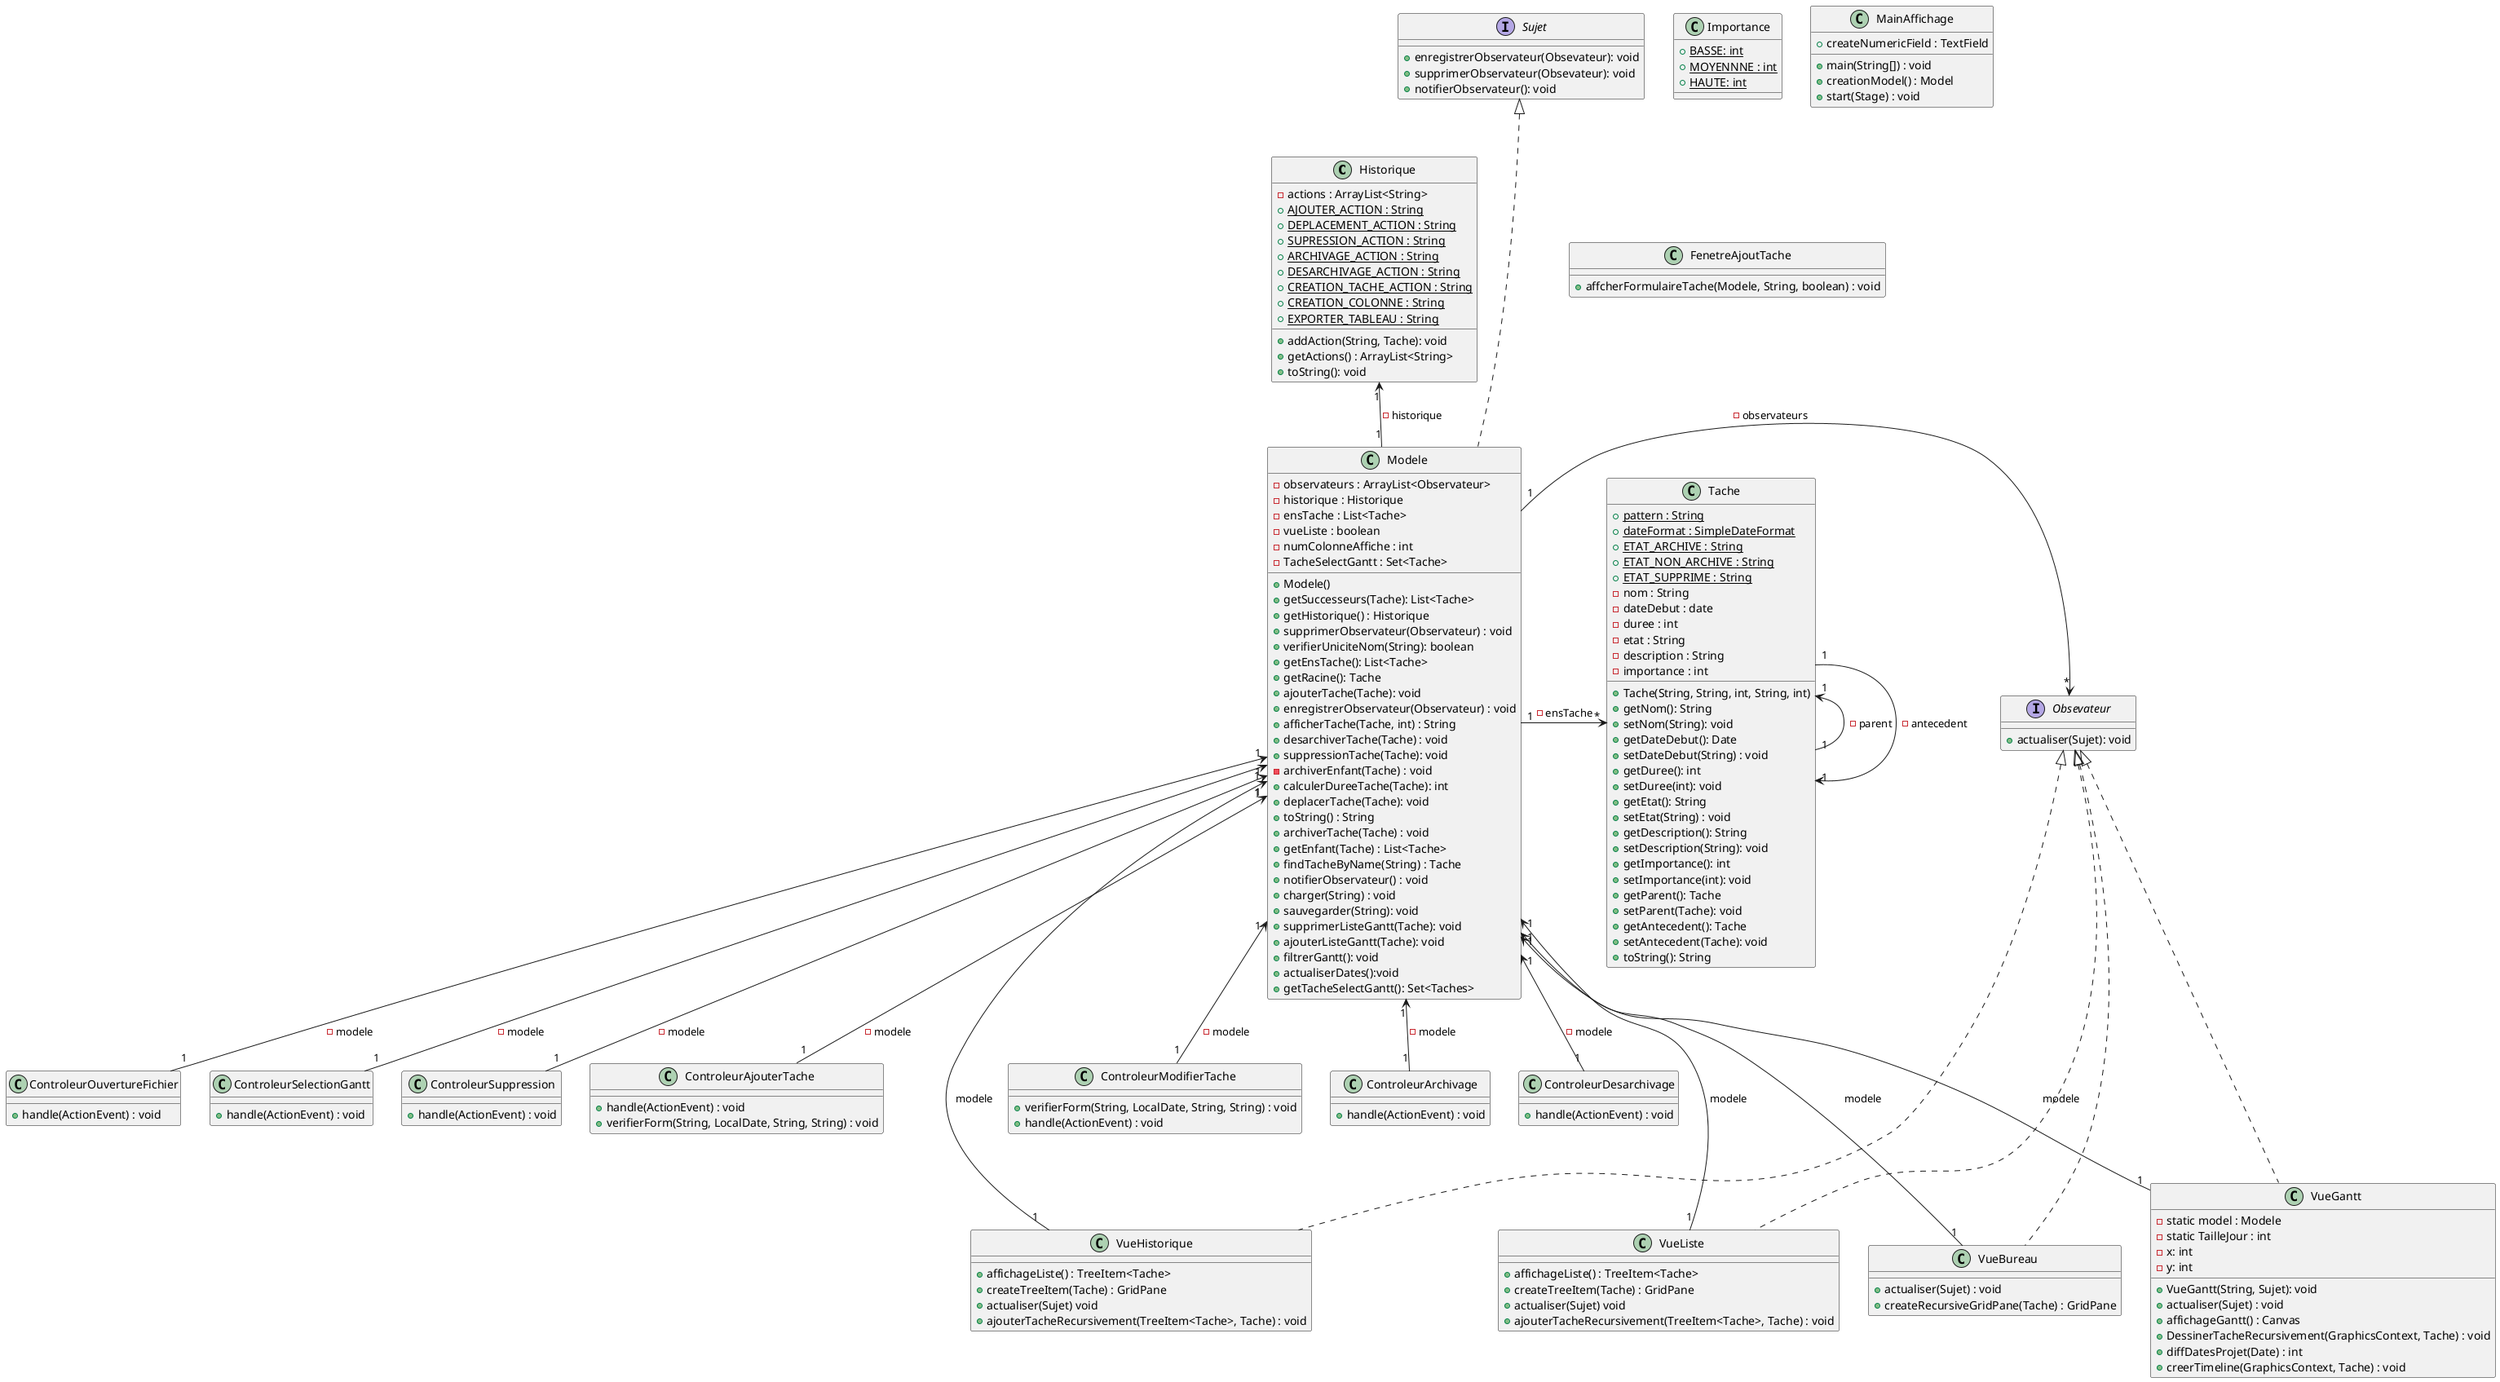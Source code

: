 @startuml



class Historique{
  - actions : ArrayList<String>
  + {static} AJOUTER_ACTION : String
  + {static} DEPLACEMENT_ACTION : String
  + {static} SUPRESSION_ACTION : String
  + {static} ARCHIVAGE_ACTION : String
  + {static} DESARCHIVAGE_ACTION : String
  + {static} CREATION_TACHE_ACTION : String
  + {static} CREATION_COLONNE : String
  + {static} EXPORTER_TABLEAU : String
  + addAction(String, Tache): void
  + getActions() : ArrayList<String>
  + toString(): void
}

class Importance{
  +{static} BASSE: int 
  +{static} MOYENNNE : int
  +{static} HAUTE: int
}

interface Sujet{
  + enregistrerObservateur(Obsevateur): void
  + supprimerObservateur(Obsevateur): void
  + notifierObservateur(): void
}

interface Obsevateur{
  +actualiser(Sujet): void
}


class VueBureau{
  +actualiser(Sujet) : void
  + createRecursiveGridPane(Tache) : GridPane
}

class VueListe{

  + affichageListe() : TreeItem<Tache>
  + createTreeItem(Tache) : GridPane
  + actualiser(Sujet) void
  + ajouterTacheRecursivement(TreeItem<Tache>, Tache) : void
}

class VueHistorique{

  + affichageListe() : TreeItem<Tache>
  + createTreeItem(Tache) : GridPane
  + actualiser(Sujet) void
  + ajouterTacheRecursivement(TreeItem<Tache>, Tache) : void
}

class VueGantt{
  - static model : Modele
  - static TailleJour : int
  - x: int
  - y: int
  + VueGantt(String, Sujet): void
  + actualiser(Sujet) : void
  + affichageGantt() : Canvas
  + DessinerTacheRecursivement(GraphicsContext, Tache) : void
  + diffDatesProjet(Date) : int
  + creerTimeline(GraphicsContext, Tache) : void
}


class Modele{
  - observateurs : ArrayList<Observateur>
  - historique : Historique
  - ensTache : List<Tache>
  - vueListe : boolean
  - numColonneAffiche : int
  - TacheSelectGantt : Set<Tache>
  
  + Modele()
  + getSuccesseurs(Tache): List<Tache>
  + getHistorique() : Historique
  + supprimerObservateur(Observateur) : void
  +verifierUniciteNom(String): boolean
  + getEnsTache(): List<Tache>
  + getRacine(): Tache
  +ajouterTache(Tache): void
  +enregistrerObservateur(Observateur) : void
  +afficherTache(Tache, int) : String
  +desarchiverTache(Tache) : void
  +suppressionTache(Tache): void
  -archiverEnfant(Tache) : void
  +calculerDureeTache(Tache): int
  +deplacerTache(Tache): void
  +toString() : String
  +archiverTache(Tache) : void
  +getEnfant(Tache) : List<Tache>
  +findTacheByName(String) : Tache
  +notifierObservateur() : void
  + charger(String) : void
  +sauvegarder(String): void
  +supprimerListeGantt(Tache): void
  +ajouterListeGantt(Tache): void
  +filtrerGantt(): void
  +actualiserDates():void
  +getTacheSelectGantt(): Set<Taches>
}

class MainAffichage{
  + main(String[]) : void
  + creationModel() : Model
  + createNumericField : TextField
  + start(Stage) : void
}

class FenetreAjoutTache{
  + affcherFormulaireTache(Modele, String, boolean) : void
}

class ControleurAjouterTache{
  + handle(ActionEvent) : void
  + verifierForm(String, LocalDate, String, String) : void
}
class ControleurModifierTache{
  + verifierForm(String, LocalDate, String, String) : void
  + handle(ActionEvent) : void
}
class ControleurArchivage{
  + handle(ActionEvent) : void
}
class ControleurDesarchivage{
  + handle(ActionEvent) : void
}
class ControleurOuvertureFichier{
  + handle(ActionEvent) : void
}
class ControleurSelectionGantt{
  + handle(ActionEvent) : void
}
class ControleurSuppression{
  + handle(ActionEvent) : void
}


class Tache{
  +{static} pattern : String
  +{static} dateFormat : SimpleDateFormat
  +{static} ETAT_ARCHIVE : String
  +{static} ETAT_NON_ARCHIVE : String
  +{static} ETAT_SUPPRIME : String
  - nom : String
  - dateDebut : date
  - duree : int 
  - etat : String
  - description : String
  - importance : int
  
  + Tache(String, String, int, String, int)
  + getNom(): String
  + setNom(String): void
  + getDateDebut(): Date 
  + setDateDebut(String) : void 
  + getDuree(): int 
  + setDuree(int): void
  + getEtat(): String 
  + setEtat(String) : void
  + getDescription(): String
  + setDescription(String): void
  + getImportance(): int 
  + setImportance(int): void
  + getParent(): Tache 
  + setParent(Tache): void 
  + getAntecedent(): Tache
  + setAntecedent(Tache): void
  + toString(): String 
}

'''Relations

Modele -up-.|> Sujet
VueBureau -up-.|> Obsevateur
VueListe -up-.|> Obsevateur
VueHistorique -up-.|> Obsevateur
VueGantt -up-.|> Obsevateur

Modele "1" -> "*" Obsevateur : -observateurs
Modele "1" -> "*" Tache: -ensTache
Modele "1" -up-> "1" Historique: -historique
Modele "1"  <-- "1" ControleurModifierTache: -modele
Modele "1"  <-- "1" ControleurArchivage: -modele
Modele "1"  <-- "1" ControleurAjouterTache: -modele
Modele "1"  <-- "1" ControleurOuvertureFichier: -modele
Modele "1"  <-- "1" ControleurDesarchivage: -modele
Modele "1"  <-- "1" ControleurSelectionGantt: -modele
Modele "1"  <-- "1" ControleurSuppression: -modele

Tache "1" -left-> "1" Tache : -parent
Tache "1" --> "1" Tache : -antecedent

VueBureau "1" --> "1"  Modele : modele
VueListe "1" --> "1"  Modele : modele
VueHistorique "1" --> "1"  Modele : modele
VueGantt "1" --> "1"  Modele : modele
@enduml